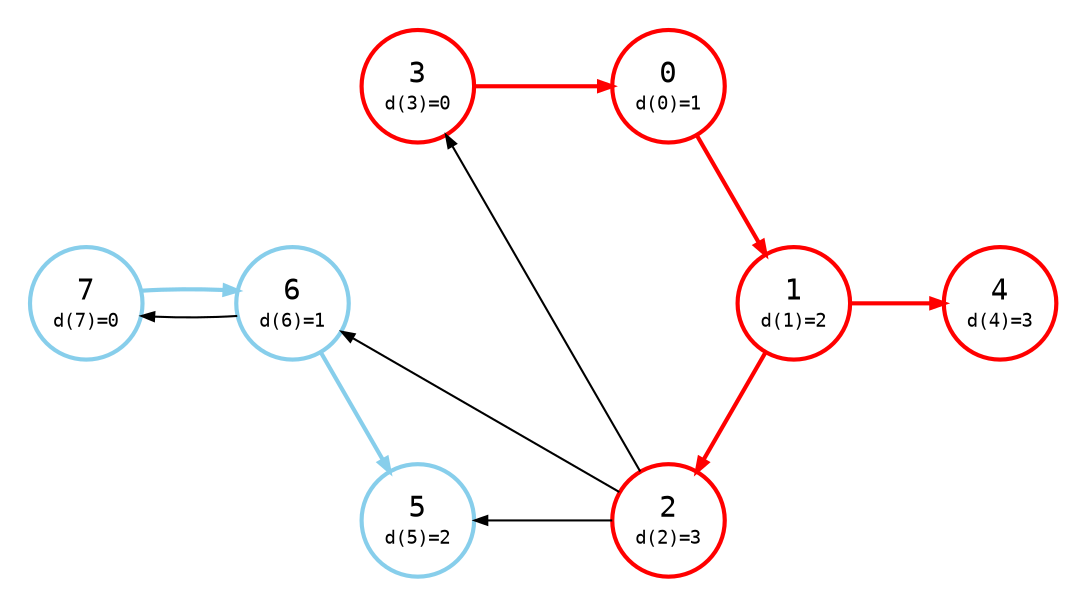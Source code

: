 digraph {
    node [shape=circle, fontname="monospace", style=bold, fixedsize=true, width="0.75"];
    edge [arrowsize=0.6, fontname="monospace", fontsize=9];
    layout=circo;
    scale=1.0;
    normalize=true;
    pad=0.2;
    splines=line;

    3, 0, 1, 2, 4 [style="bold"; color=red];
    7, 6, 5 [style=bold; color=skyblue];

    0 [
        label=<
            <table border="0" cellpadding="1" cellspacing="0">
                <tr>
                    <td>0</td>
                </tr>
                <tr>
                    <td><font point-size="9">d(0)=1</font></td>
                </tr>
            </table>
        >,
        color=red,
        style=bold
    ];

    1 [
        label=<
            <table border="0" cellpadding="1" cellspacing="0">
                <tr>
                    <td>1</td>
                </tr>
                <tr>
                    <td><font point-size="9">d(1)=2</font></td>
                </tr>
            </table>
        >,
        color=red,
        style=bold
    ];

    2 [
        label=<
            <table border="0" cellpadding="1" cellspacing="0">
                <tr>
                    <td>2</td>
                </tr>
                <tr>
                    <td><font point-size="9">d(2)=3</font></td>
                </tr>
            </table>
        >,
    ];

    3 [
        label=<
            <table border="0" cellpadding="1" cellspacing="0">
                <tr>
                    <td>3</td>
                </tr>
                <tr>
                    <td><font point-size="9">d(3)=0</font></td>
                </tr>
            </table>
        >,
    ];

    4 [
        label=<
            <table border="0" cellpadding="1" cellspacing="0">
                <tr>
                    <td>4</td>
                </tr>
                <tr>
                    <td><font point-size="9">d(4)=3</font></td>
                </tr>
            </table>
        >,
    ];

    5 [
        label=<
            <table border="0" cellpadding="1" cellspacing="0">
                <tr>
                    <td>5</td>
                </tr>
                <tr>
                    <td><font point-size="9">d(5)=2</font></td>
                </tr>
            </table>
        >,
    ];

    6 [
        label=<
            <table border="0" cellpadding="1" cellspacing="0">
                <tr>
                    <td>6</td>
                </tr>
                <tr>
                    <td><font point-size="9">d(6)=1</font></td>
                </tr>
            </table>
        >,
    ];

    7 [
        label=<
            <table border="0" cellpadding="1" cellspacing="0">
                <tr>
                    <td>7</td>
                </tr>
                <tr>
                    <td><font point-size="9">d(7)=0</font></td>
                </tr>
            </table>
        >,
    ];



    3 -> 0 [
        style=bold;
        color=red;
    ];

    0 -> 1 [style=bold; color=red];

    1 -> 2 [style=bold; color=red];

    1 -> 4 [style=bold; color=red];

    2 -> 3 [color="#bbb"];

    2 -> 5 [color="#bbb"];

    2 -> 6 [color="#bbb"];

    6 -> 5 [style=bold; color=skyblue];

    6 -> 7 [color="#bbb"];

    7 -> 6 [style=bold; color=skyblue];

    1 -> 5 [style=invis];

    // 5 -> 6 [style=invis];
}